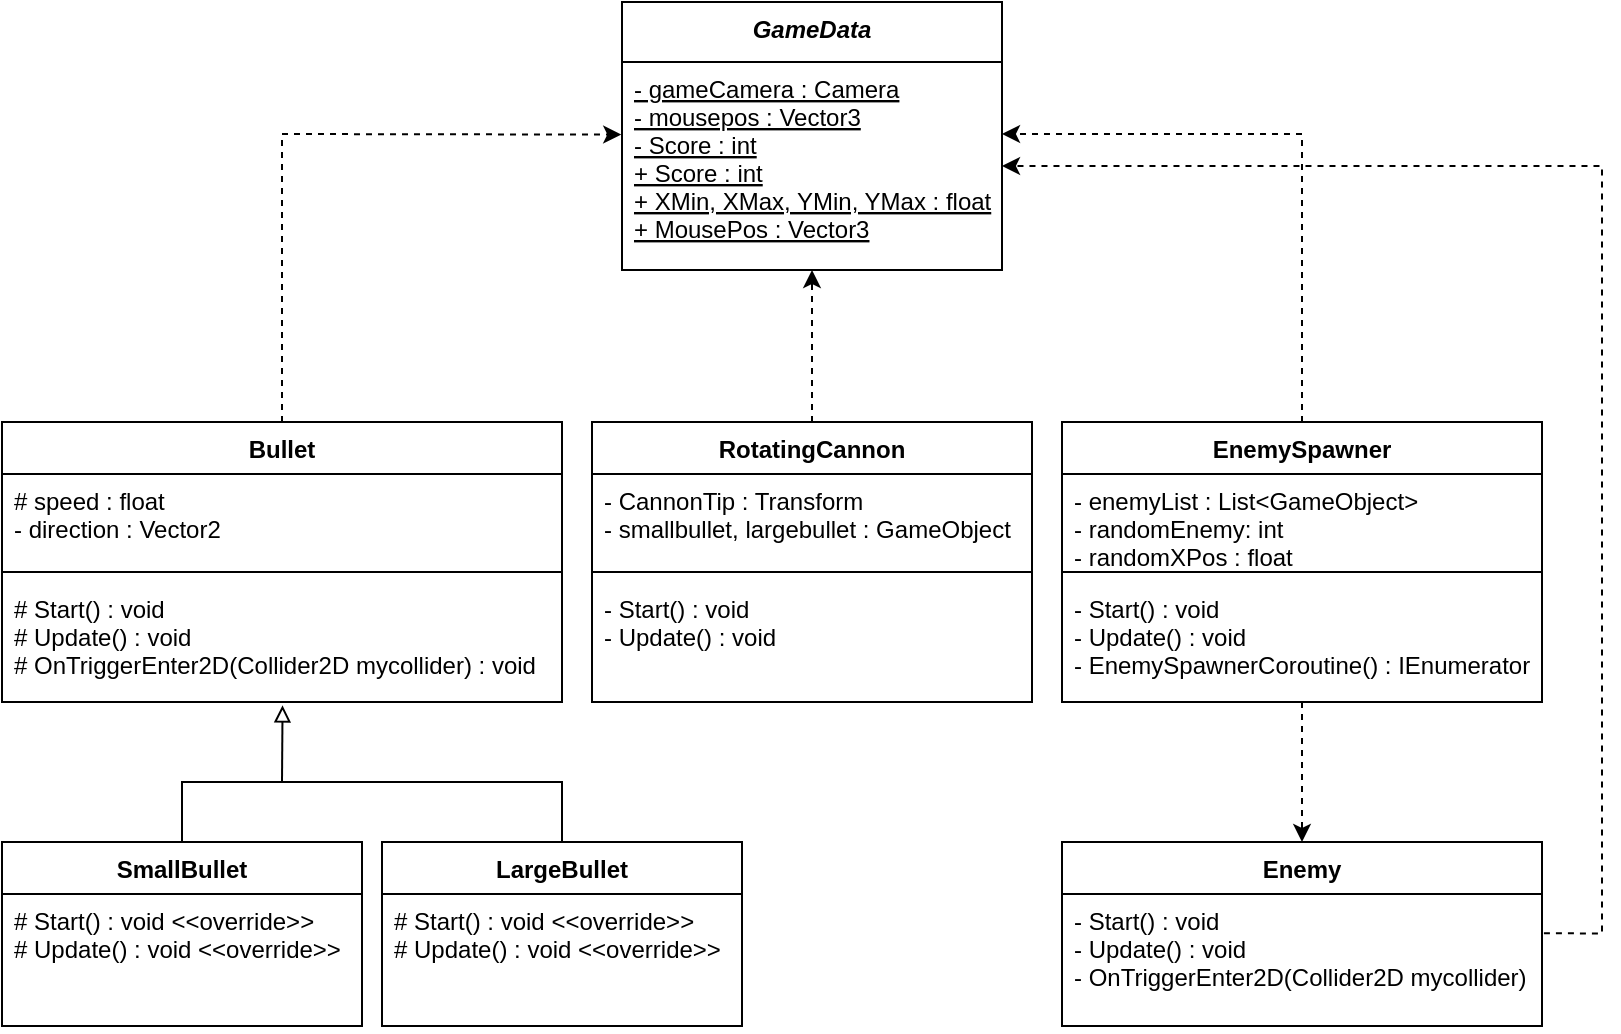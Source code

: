 <mxfile version="15.8.6" type="device"><diagram id="nKghY2k0RpvawTP0DoQW" name="Page-1"><mxGraphModel dx="1038" dy="547" grid="1" gridSize="10" guides="1" tooltips="1" connect="1" arrows="1" fold="1" page="1" pageScale="1" pageWidth="850" pageHeight="1100" math="0" shadow="0"><root><mxCell id="0"/><mxCell id="1" parent="0"/><mxCell id="fNdvteT_ujoMEP-4bXsm-1" value="Bullet" style="swimlane;fontStyle=1;align=center;verticalAlign=top;childLayout=stackLayout;horizontal=1;startSize=26;horizontalStack=0;resizeParent=1;resizeParentMax=0;resizeLast=0;collapsible=1;marginBottom=0;" parent="1" vertex="1"><mxGeometry x="20" y="240" width="280" height="140" as="geometry"/></mxCell><mxCell id="fNdvteT_ujoMEP-4bXsm-2" value="# speed : float&#10;- direction : Vector2" style="text;strokeColor=none;fillColor=none;align=left;verticalAlign=top;spacingLeft=4;spacingRight=4;overflow=hidden;rotatable=0;points=[[0,0.5],[1,0.5]];portConstraint=eastwest;" parent="fNdvteT_ujoMEP-4bXsm-1" vertex="1"><mxGeometry y="26" width="280" height="44" as="geometry"/></mxCell><mxCell id="fNdvteT_ujoMEP-4bXsm-3" value="" style="line;strokeWidth=1;fillColor=none;align=left;verticalAlign=middle;spacingTop=-1;spacingLeft=3;spacingRight=3;rotatable=0;labelPosition=right;points=[];portConstraint=eastwest;" parent="fNdvteT_ujoMEP-4bXsm-1" vertex="1"><mxGeometry y="70" width="280" height="10" as="geometry"/></mxCell><mxCell id="fNdvteT_ujoMEP-4bXsm-4" value="# Start() : void&#10;# Update() : void&#10;# OnTriggerEnter2D(Collider2D mycollider) : void" style="text;strokeColor=none;fillColor=none;align=left;verticalAlign=top;spacingLeft=4;spacingRight=4;overflow=hidden;rotatable=0;points=[[0,0.5],[1,0.5]];portConstraint=eastwest;" parent="fNdvteT_ujoMEP-4bXsm-1" vertex="1"><mxGeometry y="80" width="280" height="60" as="geometry"/></mxCell><mxCell id="fNdvteT_ujoMEP-4bXsm-5" value="GameData" style="swimlane;fontStyle=3;align=center;verticalAlign=top;childLayout=stackLayout;horizontal=1;startSize=30;horizontalStack=0;resizeParent=1;resizeParentMax=0;resizeLast=0;collapsible=1;marginBottom=0;" parent="1" vertex="1"><mxGeometry x="330" y="30" width="190" height="134" as="geometry"/></mxCell><mxCell id="fNdvteT_ujoMEP-4bXsm-6" value="- gameCamera : Camera&#10;- mousepos : Vector3&#10;- Score : int&#10;+ Score : int&#10;+ XMin, XMax, YMin, YMax : float&#10;+ MousePos : Vector3" style="text;strokeColor=none;fillColor=none;align=left;verticalAlign=top;spacingLeft=4;spacingRight=4;overflow=hidden;rotatable=0;points=[[0,0.5],[1,0.5]];portConstraint=eastwest;fontStyle=4" parent="fNdvteT_ujoMEP-4bXsm-5" vertex="1"><mxGeometry y="30" width="190" height="104" as="geometry"/></mxCell><mxCell id="rLAJmOng9IKHT3M3leS1-14" value="" style="endArrow=classic;html=1;rounded=0;dashed=1;exitX=0.5;exitY=0;exitDx=0;exitDy=0;entryX=-0.002;entryY=0.349;entryDx=0;entryDy=0;entryPerimeter=0;" parent="1" source="fNdvteT_ujoMEP-4bXsm-1" target="fNdvteT_ujoMEP-4bXsm-6" edge="1"><mxGeometry width="50" height="50" relative="1" as="geometry"><mxPoint x="390" y="230" as="sourcePoint"/><mxPoint x="280" y="100" as="targetPoint"/><Array as="points"><mxPoint x="160" y="96"/></Array></mxGeometry></mxCell><mxCell id="rLAJmOng9IKHT3M3leS1-34" value="" style="edgeStyle=none;rounded=0;orthogonalLoop=1;jettySize=auto;html=1;dashed=1;exitX=0.5;exitY=0;exitDx=0;exitDy=0;entryX=0.5;entryY=1;entryDx=0;entryDy=0;" parent="1" source="rLAJmOng9IKHT3M3leS1-30" target="fNdvteT_ujoMEP-4bXsm-5" edge="1"><mxGeometry relative="1" as="geometry"><mxPoint x="420" y="220" as="sourcePoint"/><mxPoint x="430" y="180" as="targetPoint"/></mxGeometry></mxCell><mxCell id="rLAJmOng9IKHT3M3leS1-30" value="RotatingCannon" style="swimlane;fontStyle=1;align=center;verticalAlign=top;childLayout=stackLayout;horizontal=1;startSize=26;horizontalStack=0;resizeParent=1;resizeParentMax=0;resizeLast=0;collapsible=1;marginBottom=0;" parent="1" vertex="1"><mxGeometry x="315" y="240" width="220" height="140" as="geometry"><mxRectangle x="330" y="240" width="130" height="26" as="alternateBounds"/></mxGeometry></mxCell><mxCell id="rLAJmOng9IKHT3M3leS1-31" value="- CannonTip : Transform&#10;- smallbullet, largebullet : GameObject" style="text;strokeColor=none;fillColor=none;align=left;verticalAlign=top;spacingLeft=4;spacingRight=4;overflow=hidden;rotatable=0;points=[[0,0.5],[1,0.5]];portConstraint=eastwest;" parent="rLAJmOng9IKHT3M3leS1-30" vertex="1"><mxGeometry y="26" width="220" height="44" as="geometry"/></mxCell><mxCell id="rLAJmOng9IKHT3M3leS1-32" value="" style="line;strokeWidth=1;fillColor=none;align=left;verticalAlign=middle;spacingTop=-1;spacingLeft=3;spacingRight=3;rotatable=0;labelPosition=right;points=[];portConstraint=eastwest;" parent="rLAJmOng9IKHT3M3leS1-30" vertex="1"><mxGeometry y="70" width="220" height="10" as="geometry"/></mxCell><mxCell id="rLAJmOng9IKHT3M3leS1-33" value="- Start() : void&#10;- Update() : void" style="text;strokeColor=none;fillColor=none;align=left;verticalAlign=top;spacingLeft=4;spacingRight=4;overflow=hidden;rotatable=0;points=[[0,0.5],[1,0.5]];portConstraint=eastwest;" parent="rLAJmOng9IKHT3M3leS1-30" vertex="1"><mxGeometry y="80" width="220" height="60" as="geometry"/></mxCell><mxCell id="rLAJmOng9IKHT3M3leS1-40" style="edgeStyle=none;rounded=0;orthogonalLoop=1;jettySize=auto;html=1;dashed=1;exitX=0.5;exitY=0;exitDx=0;exitDy=0;entryX=1;entryY=0.346;entryDx=0;entryDy=0;entryPerimeter=0;" parent="1" source="rLAJmOng9IKHT3M3leS1-36" target="fNdvteT_ujoMEP-4bXsm-6" edge="1"><mxGeometry relative="1" as="geometry"><mxPoint x="530" y="96" as="targetPoint"/><Array as="points"><mxPoint x="670" y="96"/></Array></mxGeometry></mxCell><mxCell id="rLAJmOng9IKHT3M3leS1-36" value="EnemySpawner" style="swimlane;fontStyle=1;align=center;verticalAlign=top;childLayout=stackLayout;horizontal=1;startSize=26;horizontalStack=0;resizeParent=1;resizeParentMax=0;resizeLast=0;collapsible=1;marginBottom=0;" parent="1" vertex="1"><mxGeometry x="550" y="240" width="240" height="140" as="geometry"><mxRectangle x="330" y="240" width="130" height="26" as="alternateBounds"/></mxGeometry></mxCell><mxCell id="rLAJmOng9IKHT3M3leS1-37" value="- enemyList : List&lt;GameObject&gt;&#10;- randomEnemy: int&#10;- randomXPos : float" style="text;strokeColor=none;fillColor=none;align=left;verticalAlign=top;spacingLeft=4;spacingRight=4;overflow=hidden;rotatable=0;points=[[0,0.5],[1,0.5]];portConstraint=eastwest;" parent="rLAJmOng9IKHT3M3leS1-36" vertex="1"><mxGeometry y="26" width="240" height="44" as="geometry"/></mxCell><mxCell id="rLAJmOng9IKHT3M3leS1-38" value="" style="line;strokeWidth=1;fillColor=none;align=left;verticalAlign=middle;spacingTop=-1;spacingLeft=3;spacingRight=3;rotatable=0;labelPosition=right;points=[];portConstraint=eastwest;" parent="rLAJmOng9IKHT3M3leS1-36" vertex="1"><mxGeometry y="70" width="240" height="10" as="geometry"/></mxCell><mxCell id="rLAJmOng9IKHT3M3leS1-39" value="- Start() : void&#10;- Update() : void&#10;- EnemySpawnerCoroutine() : IEnumerator" style="text;strokeColor=none;fillColor=none;align=left;verticalAlign=top;spacingLeft=4;spacingRight=4;overflow=hidden;rotatable=0;points=[[0,0.5],[1,0.5]];portConstraint=eastwest;" parent="rLAJmOng9IKHT3M3leS1-36" vertex="1"><mxGeometry y="80" width="240" height="60" as="geometry"/></mxCell><mxCell id="XdPfHb-P-8OsH45uTxHF-1" value="SmallBullet" style="swimlane;fontStyle=1;align=center;verticalAlign=top;childLayout=stackLayout;horizontal=1;startSize=26;horizontalStack=0;resizeParent=1;resizeParentMax=0;resizeLast=0;collapsible=1;marginBottom=0;" parent="1" vertex="1"><mxGeometry x="20" y="450" width="180" height="92" as="geometry"/></mxCell><mxCell id="XdPfHb-P-8OsH45uTxHF-4" value="# Start() : void &lt;&lt;override&gt;&gt;&#10;# Update() : void &lt;&lt;override&gt;&gt;" style="text;strokeColor=none;fillColor=none;align=left;verticalAlign=top;spacingLeft=4;spacingRight=4;overflow=hidden;rotatable=0;points=[[0,0.5],[1,0.5]];portConstraint=eastwest;" parent="XdPfHb-P-8OsH45uTxHF-1" vertex="1"><mxGeometry y="26" width="180" height="66" as="geometry"/></mxCell><mxCell id="XdPfHb-P-8OsH45uTxHF-17" value="" style="endArrow=none;html=1;rounded=0;exitX=0.5;exitY=0;exitDx=0;exitDy=0;" parent="1" source="XdPfHb-P-8OsH45uTxHF-1" edge="1"><mxGeometry width="50" height="50" relative="1" as="geometry"><mxPoint x="220" y="460" as="sourcePoint"/><mxPoint x="160" y="420" as="targetPoint"/><Array as="points"><mxPoint x="110" y="420"/></Array></mxGeometry></mxCell><mxCell id="XdPfHb-P-8OsH45uTxHF-18" value="" style="endArrow=block;html=1;rounded=0;entryX=0.501;entryY=1.028;entryDx=0;entryDy=0;entryPerimeter=0;endFill=0;" parent="1" target="fNdvteT_ujoMEP-4bXsm-4" edge="1"><mxGeometry width="50" height="50" relative="1" as="geometry"><mxPoint x="160" y="420" as="sourcePoint"/><mxPoint x="270" y="410" as="targetPoint"/></mxGeometry></mxCell><mxCell id="XdPfHb-P-8OsH45uTxHF-25" value="" style="endArrow=none;html=1;rounded=0;exitX=0.5;exitY=0;exitDx=0;exitDy=0;" parent="1" source="XdPfHb-P-8OsH45uTxHF-26" edge="1"><mxGeometry width="50" height="50" relative="1" as="geometry"><mxPoint x="300" y="450" as="sourcePoint"/><mxPoint x="160" y="420" as="targetPoint"/><Array as="points"><mxPoint x="300" y="420"/></Array></mxGeometry></mxCell><mxCell id="XdPfHb-P-8OsH45uTxHF-26" value="LargeBullet" style="swimlane;fontStyle=1;align=center;verticalAlign=top;childLayout=stackLayout;horizontal=1;startSize=26;horizontalStack=0;resizeParent=1;resizeParentMax=0;resizeLast=0;collapsible=1;marginBottom=0;" parent="1" vertex="1"><mxGeometry x="210" y="450" width="180" height="92" as="geometry"/></mxCell><mxCell id="XdPfHb-P-8OsH45uTxHF-27" value="# Start() : void &lt;&lt;override&gt;&gt;&#10;# Update() : void &lt;&lt;override&gt;&gt;" style="text;strokeColor=none;fillColor=none;align=left;verticalAlign=top;spacingLeft=4;spacingRight=4;overflow=hidden;rotatable=0;points=[[0,0.5],[1,0.5]];portConstraint=eastwest;" parent="XdPfHb-P-8OsH45uTxHF-26" vertex="1"><mxGeometry y="26" width="180" height="66" as="geometry"/></mxCell><mxCell id="XdPfHb-P-8OsH45uTxHF-28" value="Enemy" style="swimlane;fontStyle=1;align=center;verticalAlign=top;childLayout=stackLayout;horizontal=1;startSize=26;horizontalStack=0;resizeParent=1;resizeParentMax=0;resizeLast=0;collapsible=1;marginBottom=0;" parent="1" vertex="1"><mxGeometry x="550" y="450" width="240" height="92" as="geometry"/></mxCell><mxCell id="XdPfHb-P-8OsH45uTxHF-29" value="- Start() : void&#10;- Update() : void&#10;- OnTriggerEnter2D(Collider2D mycollider)" style="text;strokeColor=none;fillColor=none;align=left;verticalAlign=top;spacingLeft=4;spacingRight=4;overflow=hidden;rotatable=0;points=[[0,0.5],[1,0.5]];portConstraint=eastwest;" parent="XdPfHb-P-8OsH45uTxHF-28" vertex="1"><mxGeometry y="26" width="240" height="66" as="geometry"/></mxCell><mxCell id="Kyiyeb_-TPJ-JxKDm5Ii-1" value="" style="endArrow=classic;html=1;rounded=0;entryX=0.5;entryY=0;entryDx=0;entryDy=0;exitX=0.5;exitY=1;exitDx=0;exitDy=0;exitPerimeter=0;dashed=1;" edge="1" parent="1" source="rLAJmOng9IKHT3M3leS1-39" target="XdPfHb-P-8OsH45uTxHF-28"><mxGeometry width="50" height="50" relative="1" as="geometry"><mxPoint x="680" y="390" as="sourcePoint"/><mxPoint x="450" y="240" as="targetPoint"/></mxGeometry></mxCell><mxCell id="Kyiyeb_-TPJ-JxKDm5Ii-2" style="edgeStyle=orthogonalEdgeStyle;rounded=0;orthogonalLoop=1;jettySize=auto;html=1;entryX=1;entryY=0.5;entryDx=0;entryDy=0;dashed=1;exitX=1.004;exitY=0.298;exitDx=0;exitDy=0;exitPerimeter=0;" edge="1" parent="1" source="XdPfHb-P-8OsH45uTxHF-29" target="fNdvteT_ujoMEP-4bXsm-6"><mxGeometry relative="1" as="geometry"><Array as="points"><mxPoint x="820" y="496"/><mxPoint x="820" y="112"/></Array></mxGeometry></mxCell></root></mxGraphModel></diagram></mxfile>